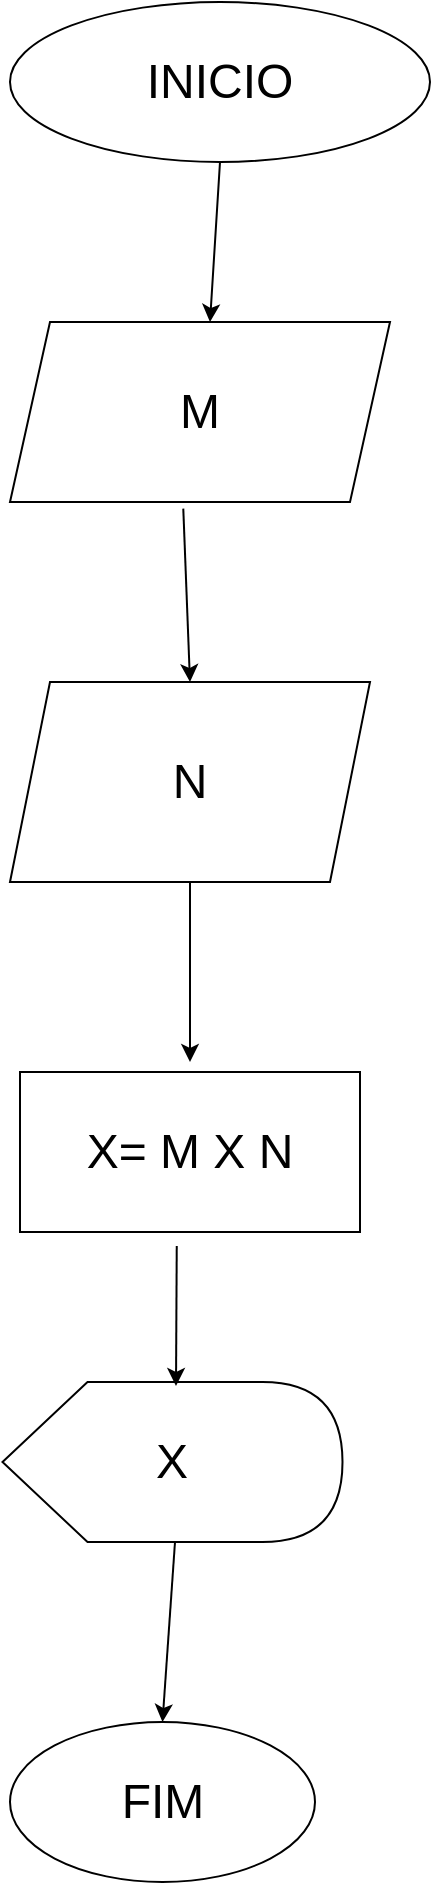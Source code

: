 <mxfile version="24.5.2" type="device">
  <diagram name="Página-1" id="qWasDyECkoel5sBFtUJP">
    <mxGraphModel dx="2074" dy="1098" grid="1" gridSize="10" guides="1" tooltips="1" connect="1" arrows="1" fold="1" page="1" pageScale="1" pageWidth="827" pageHeight="1169" math="0" shadow="0">
      <root>
        <mxCell id="0" />
        <mxCell id="1" parent="0" />
        <mxCell id="86zT_taZKi2n7GeRM2gv-1" value="&lt;font style=&quot;font-size: 24px;&quot;&gt;INICIO&lt;/font&gt;" style="ellipse;whiteSpace=wrap;html=1;" vertex="1" parent="1">
          <mxGeometry x="40" y="50" width="210" height="80" as="geometry" />
        </mxCell>
        <mxCell id="86zT_taZKi2n7GeRM2gv-2" value="" style="endArrow=classic;html=1;rounded=0;exitX=0.5;exitY=1;exitDx=0;exitDy=0;" edge="1" parent="1" source="86zT_taZKi2n7GeRM2gv-1">
          <mxGeometry width="50" height="50" relative="1" as="geometry">
            <mxPoint x="170" y="160" as="sourcePoint" />
            <mxPoint x="140" y="210" as="targetPoint" />
          </mxGeometry>
        </mxCell>
        <mxCell id="86zT_taZKi2n7GeRM2gv-3" value="&lt;font style=&quot;font-size: 24px;&quot;&gt;M&lt;/font&gt;" style="shape=parallelogram;perimeter=parallelogramPerimeter;whiteSpace=wrap;html=1;fixedSize=1;" vertex="1" parent="1">
          <mxGeometry x="40" y="210" width="190" height="90" as="geometry" />
        </mxCell>
        <mxCell id="86zT_taZKi2n7GeRM2gv-4" value="" style="endArrow=classic;html=1;rounded=0;exitX=0.456;exitY=1.037;exitDx=0;exitDy=0;exitPerimeter=0;" edge="1" parent="1" source="86zT_taZKi2n7GeRM2gv-3">
          <mxGeometry width="50" height="50" relative="1" as="geometry">
            <mxPoint x="130" y="310" as="sourcePoint" />
            <mxPoint x="130" y="390" as="targetPoint" />
          </mxGeometry>
        </mxCell>
        <mxCell id="86zT_taZKi2n7GeRM2gv-5" value="&lt;font style=&quot;font-size: 24px;&quot;&gt;N&lt;/font&gt;" style="shape=parallelogram;perimeter=parallelogramPerimeter;whiteSpace=wrap;html=1;fixedSize=1;" vertex="1" parent="1">
          <mxGeometry x="40" y="390" width="180" height="100" as="geometry" />
        </mxCell>
        <mxCell id="86zT_taZKi2n7GeRM2gv-7" value="" style="endArrow=classic;html=1;rounded=0;" edge="1" parent="1" source="86zT_taZKi2n7GeRM2gv-5">
          <mxGeometry width="50" height="50" relative="1" as="geometry">
            <mxPoint x="110" y="550" as="sourcePoint" />
            <mxPoint x="130" y="580" as="targetPoint" />
            <Array as="points">
              <mxPoint x="130" y="560" />
            </Array>
          </mxGeometry>
        </mxCell>
        <mxCell id="86zT_taZKi2n7GeRM2gv-8" value="&lt;font style=&quot;font-size: 24px;&quot;&gt;X= M X N&lt;/font&gt;" style="rounded=0;whiteSpace=wrap;html=1;" vertex="1" parent="1">
          <mxGeometry x="45" y="585" width="170" height="80" as="geometry" />
        </mxCell>
        <mxCell id="86zT_taZKi2n7GeRM2gv-9" value="&lt;font style=&quot;font-size: 24px;&quot;&gt;X&lt;/font&gt;" style="shape=display;whiteSpace=wrap;html=1;" vertex="1" parent="1">
          <mxGeometry x="36.25" y="740" width="170" height="80" as="geometry" />
        </mxCell>
        <mxCell id="86zT_taZKi2n7GeRM2gv-10" value="" style="endArrow=classic;html=1;rounded=0;exitX=0.461;exitY=1.088;exitDx=0;exitDy=0;exitPerimeter=0;" edge="1" parent="1" source="86zT_taZKi2n7GeRM2gv-8">
          <mxGeometry width="50" height="50" relative="1" as="geometry">
            <mxPoint x="130" y="680" as="sourcePoint" />
            <mxPoint x="123" y="742" as="targetPoint" />
          </mxGeometry>
        </mxCell>
        <mxCell id="86zT_taZKi2n7GeRM2gv-11" value="" style="endArrow=classic;html=1;rounded=0;exitX=0;exitY=0;exitDx=86.25;exitDy=80;exitPerimeter=0;entryX=0.5;entryY=0;entryDx=0;entryDy=0;" edge="1" parent="1" source="86zT_taZKi2n7GeRM2gv-9" target="86zT_taZKi2n7GeRM2gv-12">
          <mxGeometry width="50" height="50" relative="1" as="geometry">
            <mxPoint x="120" y="890" as="sourcePoint" />
            <mxPoint x="131" y="910" as="targetPoint" />
          </mxGeometry>
        </mxCell>
        <mxCell id="86zT_taZKi2n7GeRM2gv-12" value="&lt;font style=&quot;font-size: 24px;&quot;&gt;FIM&lt;/font&gt;" style="ellipse;whiteSpace=wrap;html=1;" vertex="1" parent="1">
          <mxGeometry x="40" y="910" width="152.5" height="80" as="geometry" />
        </mxCell>
      </root>
    </mxGraphModel>
  </diagram>
</mxfile>
